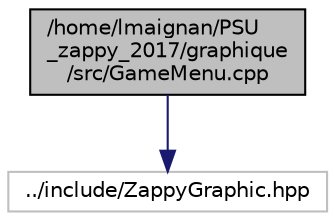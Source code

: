 digraph "/home/lmaignan/PSU_zappy_2017/graphique/src/GameMenu.cpp"
{
  edge [fontname="Helvetica",fontsize="10",labelfontname="Helvetica",labelfontsize="10"];
  node [fontname="Helvetica",fontsize="10",shape=record];
  Node0 [label="/home/lmaignan/PSU\l_zappy_2017/graphique\l/src/GameMenu.cpp",height=0.2,width=0.4,color="black", fillcolor="grey75", style="filled", fontcolor="black"];
  Node0 -> Node1 [color="midnightblue",fontsize="10",style="solid",fontname="Helvetica"];
  Node1 [label="../include/ZappyGraphic.hpp",height=0.2,width=0.4,color="grey75", fillcolor="white", style="filled"];
}
